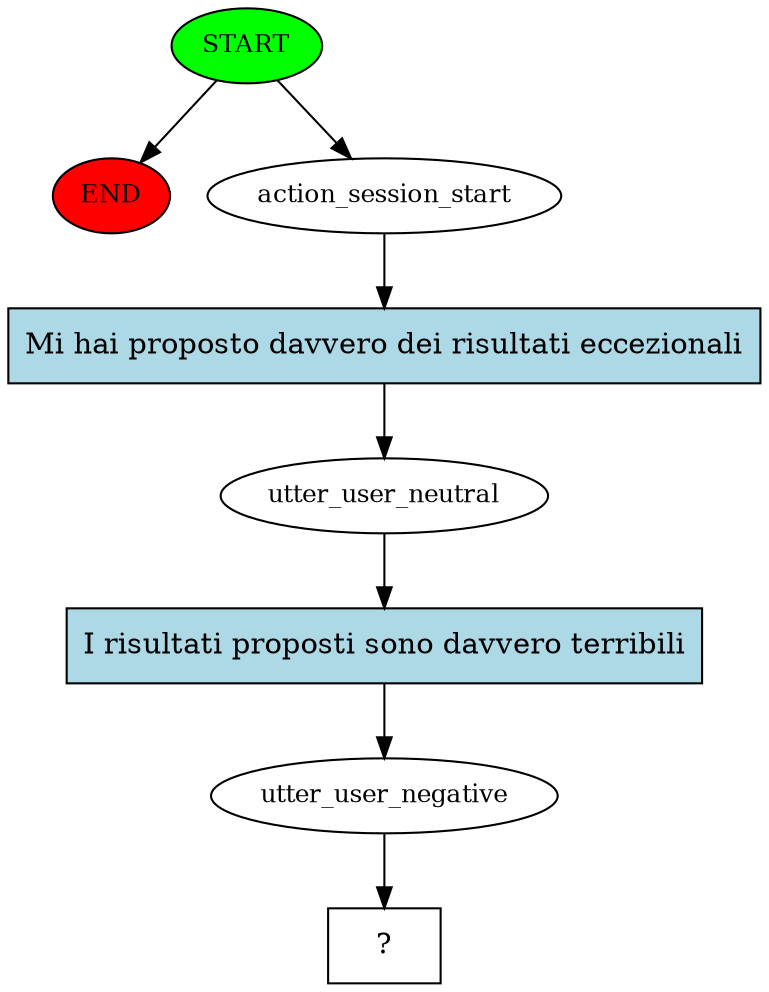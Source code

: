 digraph  {
0 [class="start active", fillcolor=green, fontsize=12, label=START, style=filled];
"-1" [class=end, fillcolor=red, fontsize=12, label=END, style=filled];
1 [class=active, fontsize=12, label=action_session_start];
2 [class=active, fontsize=12, label=utter_user_neutral];
3 [class=active, fontsize=12, label=utter_user_negative];
4 [class="intent dashed active", label="  ?  ", shape=rect];
5 [class="intent active", fillcolor=lightblue, label="Mi hai proposto davvero dei risultati eccezionali", shape=rect, style=filled];
6 [class="intent active", fillcolor=lightblue, label="I risultati proposti sono davvero terribili", shape=rect, style=filled];
0 -> "-1"  [class="", key=NONE, label=""];
0 -> 1  [class=active, key=NONE, label=""];
1 -> 5  [class=active, key=0];
2 -> 6  [class=active, key=0];
3 -> 4  [class=active, key=NONE, label=""];
5 -> 2  [class=active, key=0];
6 -> 3  [class=active, key=0];
}
